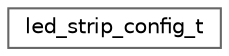 digraph "Graphical Class Hierarchy"
{
 // LATEX_PDF_SIZE
  bgcolor="transparent";
  edge [fontname=Helvetica,fontsize=10,labelfontname=Helvetica,labelfontsize=10];
  node [fontname=Helvetica,fontsize=10,shape=box,height=0.2,width=0.4];
  rankdir="LR";
  Node0 [id="Node000000",label="led_strip_config_t",height=0.2,width=0.4,color="grey40", fillcolor="white", style="filled",URL="$d4/d88/led__strip__types_8h.html#da/d68/structled__strip__config__t",tooltip="LED Strip common configurations The common configurations are not specific to any backend peripheral."];
}
